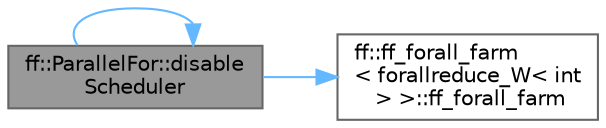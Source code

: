 digraph "ff::ParallelFor::disableScheduler"
{
 // LATEX_PDF_SIZE
  bgcolor="transparent";
  edge [fontname=Helvetica,fontsize=10,labelfontname=Helvetica,labelfontsize=10];
  node [fontname=Helvetica,fontsize=10,shape=box,height=0.2,width=0.4];
  rankdir="LR";
  Node1 [id="Node000001",label="ff::ParallelFor::disable\lScheduler",height=0.2,width=0.4,color="gray40", fillcolor="grey60", style="filled", fontcolor="black",tooltip="Disable active scheduler (i.e. Emitter thread)"];
  Node1 -> Node1 [id="edge1_Node000001_Node000001",color="steelblue1",style="solid",tooltip=" "];
  Node1 -> Node2 [id="edge2_Node000001_Node000002",color="steelblue1",style="solid",tooltip=" "];
  Node2 [id="Node000002",label="ff::ff_forall_farm\l\< forallreduce_W\< int\l \> \>::ff_forall_farm",height=0.2,width=0.4,color="grey40", fillcolor="white", style="filled",URL="$classff_1_1ff__forall__farm.html#a853e08b55ff63d1c5a38d9b6aa0014ee",tooltip=" "];
}
